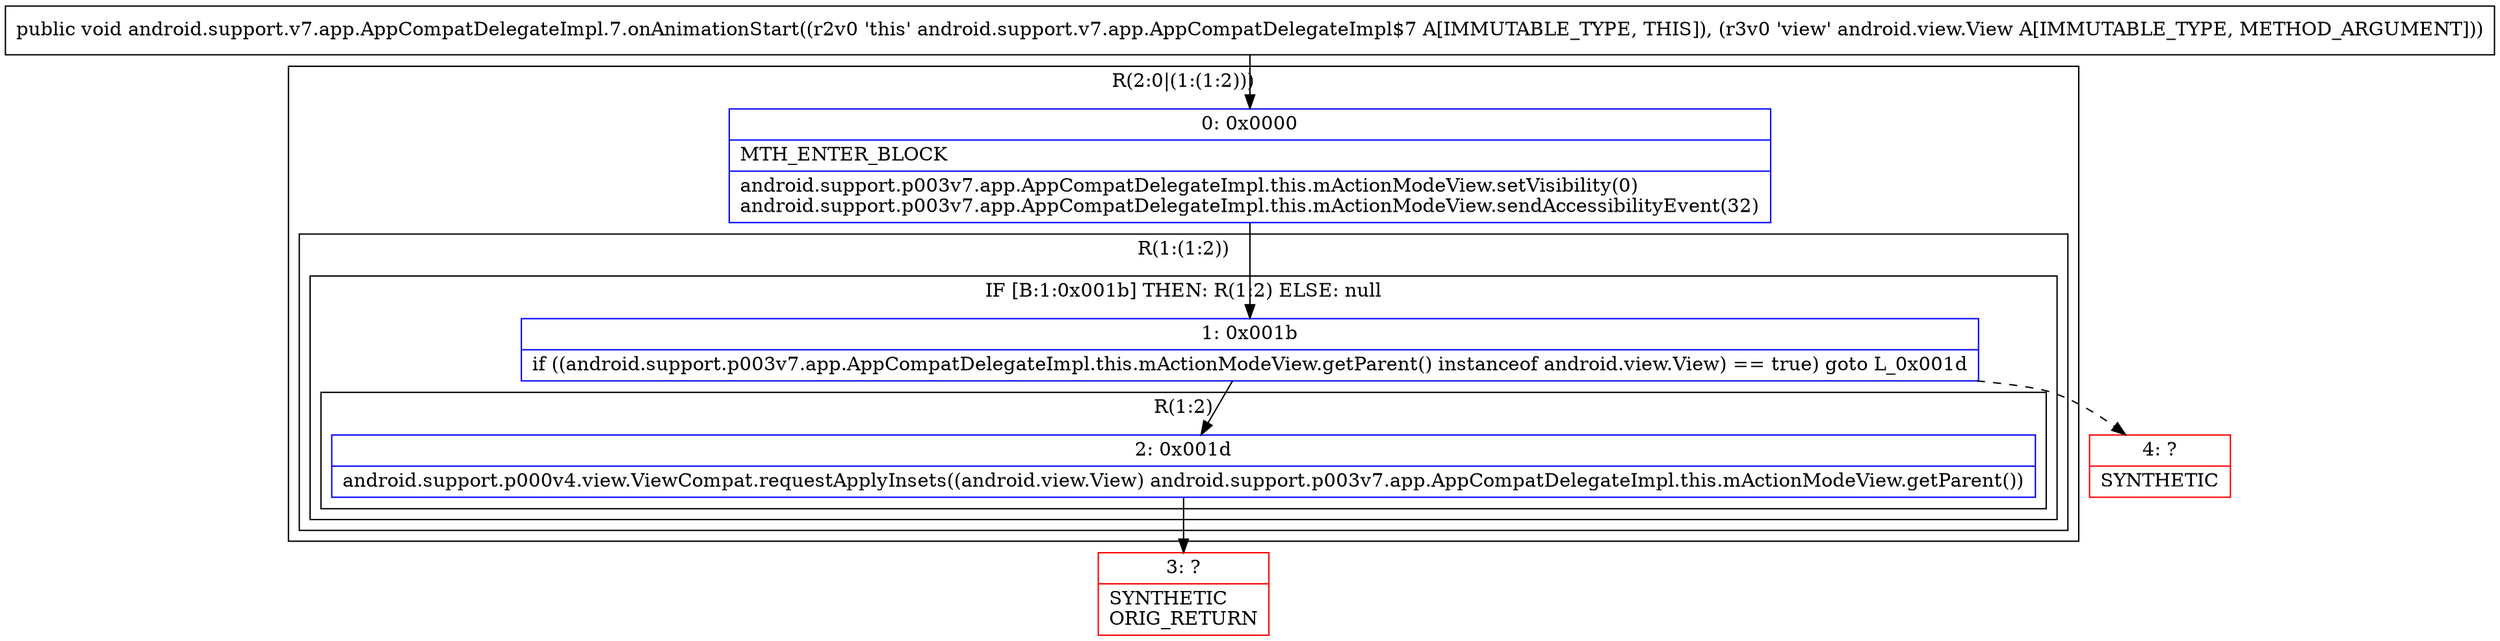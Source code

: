 digraph "CFG forandroid.support.v7.app.AppCompatDelegateImpl.7.onAnimationStart(Landroid\/view\/View;)V" {
subgraph cluster_Region_1720757831 {
label = "R(2:0|(1:(1:2)))";
node [shape=record,color=blue];
Node_0 [shape=record,label="{0\:\ 0x0000|MTH_ENTER_BLOCK\l|android.support.p003v7.app.AppCompatDelegateImpl.this.mActionModeView.setVisibility(0)\landroid.support.p003v7.app.AppCompatDelegateImpl.this.mActionModeView.sendAccessibilityEvent(32)\l}"];
subgraph cluster_Region_303724365 {
label = "R(1:(1:2))";
node [shape=record,color=blue];
subgraph cluster_IfRegion_616293725 {
label = "IF [B:1:0x001b] THEN: R(1:2) ELSE: null";
node [shape=record,color=blue];
Node_1 [shape=record,label="{1\:\ 0x001b|if ((android.support.p003v7.app.AppCompatDelegateImpl.this.mActionModeView.getParent() instanceof android.view.View) == true) goto L_0x001d\l}"];
subgraph cluster_Region_376375801 {
label = "R(1:2)";
node [shape=record,color=blue];
Node_2 [shape=record,label="{2\:\ 0x001d|android.support.p000v4.view.ViewCompat.requestApplyInsets((android.view.View) android.support.p003v7.app.AppCompatDelegateImpl.this.mActionModeView.getParent())\l}"];
}
}
}
}
Node_3 [shape=record,color=red,label="{3\:\ ?|SYNTHETIC\lORIG_RETURN\l}"];
Node_4 [shape=record,color=red,label="{4\:\ ?|SYNTHETIC\l}"];
MethodNode[shape=record,label="{public void android.support.v7.app.AppCompatDelegateImpl.7.onAnimationStart((r2v0 'this' android.support.v7.app.AppCompatDelegateImpl$7 A[IMMUTABLE_TYPE, THIS]), (r3v0 'view' android.view.View A[IMMUTABLE_TYPE, METHOD_ARGUMENT])) }"];
MethodNode -> Node_0;
Node_0 -> Node_1;
Node_1 -> Node_2;
Node_1 -> Node_4[style=dashed];
Node_2 -> Node_3;
}

